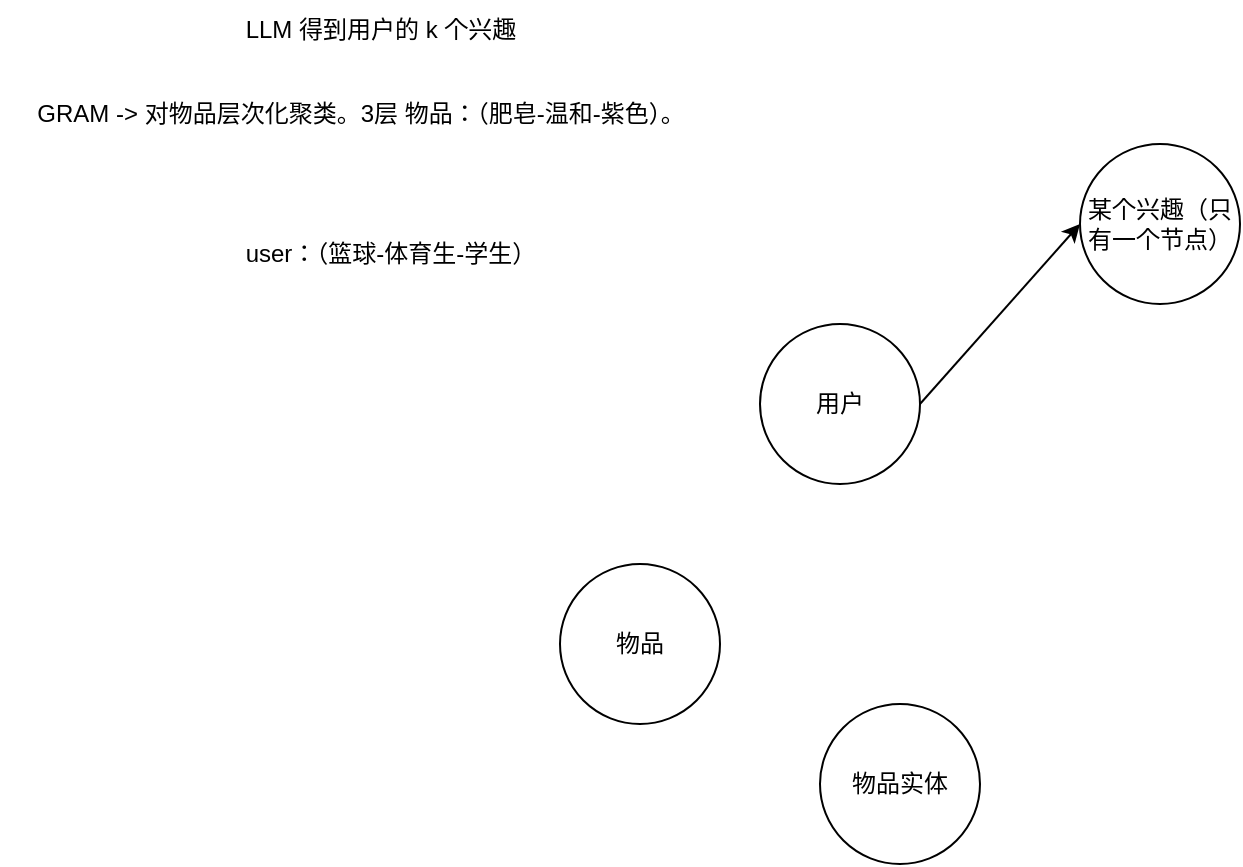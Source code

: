 <mxfile version="28.2.5">
  <diagram name="第 1 页" id="X-1aALxuq48fJ3vy_UwY">
    <mxGraphModel dx="2042" dy="672" grid="1" gridSize="10" guides="1" tooltips="1" connect="1" arrows="1" fold="1" page="1" pageScale="1" pageWidth="827" pageHeight="1169" math="0" shadow="0">
      <root>
        <mxCell id="0" />
        <mxCell id="1" parent="0" />
        <mxCell id="3H5P8vp8lTRdKF1x8m5F-1" value="LLM 得到用户的 k 个兴趣" style="text;html=1;align=center;verticalAlign=middle;resizable=0;points=[];autosize=1;strokeColor=none;fillColor=none;" vertex="1" parent="1">
          <mxGeometry x="100" y="118" width="160" height="30" as="geometry" />
        </mxCell>
        <mxCell id="3H5P8vp8lTRdKF1x8m5F-2" value="GRAM -&amp;gt; 对物品层次化聚类。3层 物品：（肥皂-温和-紫色）。" style="text;html=1;align=center;verticalAlign=middle;resizable=0;points=[];autosize=1;strokeColor=none;fillColor=none;" vertex="1" parent="1">
          <mxGeometry x="-10" y="160" width="360" height="30" as="geometry" />
        </mxCell>
        <mxCell id="3H5P8vp8lTRdKF1x8m5F-3" value="user：（篮球-体育生-学生）" style="text;html=1;align=center;verticalAlign=middle;resizable=0;points=[];autosize=1;strokeColor=none;fillColor=none;" vertex="1" parent="1">
          <mxGeometry x="100" y="230" width="170" height="30" as="geometry" />
        </mxCell>
        <mxCell id="3H5P8vp8lTRdKF1x8m5F-8" style="rounded=0;orthogonalLoop=1;jettySize=auto;html=1;exitX=1;exitY=0.5;exitDx=0;exitDy=0;entryX=0;entryY=0.5;entryDx=0;entryDy=0;" edge="1" parent="1" source="3H5P8vp8lTRdKF1x8m5F-4" target="3H5P8vp8lTRdKF1x8m5F-7">
          <mxGeometry relative="1" as="geometry" />
        </mxCell>
        <mxCell id="3H5P8vp8lTRdKF1x8m5F-4" value="用户" style="ellipse;whiteSpace=wrap;html=1;aspect=fixed;" vertex="1" parent="1">
          <mxGeometry x="370" y="280" width="80" height="80" as="geometry" />
        </mxCell>
        <mxCell id="3H5P8vp8lTRdKF1x8m5F-5" value="物品" style="ellipse;whiteSpace=wrap;html=1;aspect=fixed;" vertex="1" parent="1">
          <mxGeometry x="270" y="400" width="80" height="80" as="geometry" />
        </mxCell>
        <mxCell id="3H5P8vp8lTRdKF1x8m5F-6" value="物品实体" style="ellipse;whiteSpace=wrap;html=1;aspect=fixed;" vertex="1" parent="1">
          <mxGeometry x="400" y="470" width="80" height="80" as="geometry" />
        </mxCell>
        <mxCell id="3H5P8vp8lTRdKF1x8m5F-7" value="某个兴趣（只有一个节点）" style="ellipse;whiteSpace=wrap;html=1;aspect=fixed;" vertex="1" parent="1">
          <mxGeometry x="530" y="190" width="80" height="80" as="geometry" />
        </mxCell>
      </root>
    </mxGraphModel>
  </diagram>
</mxfile>
